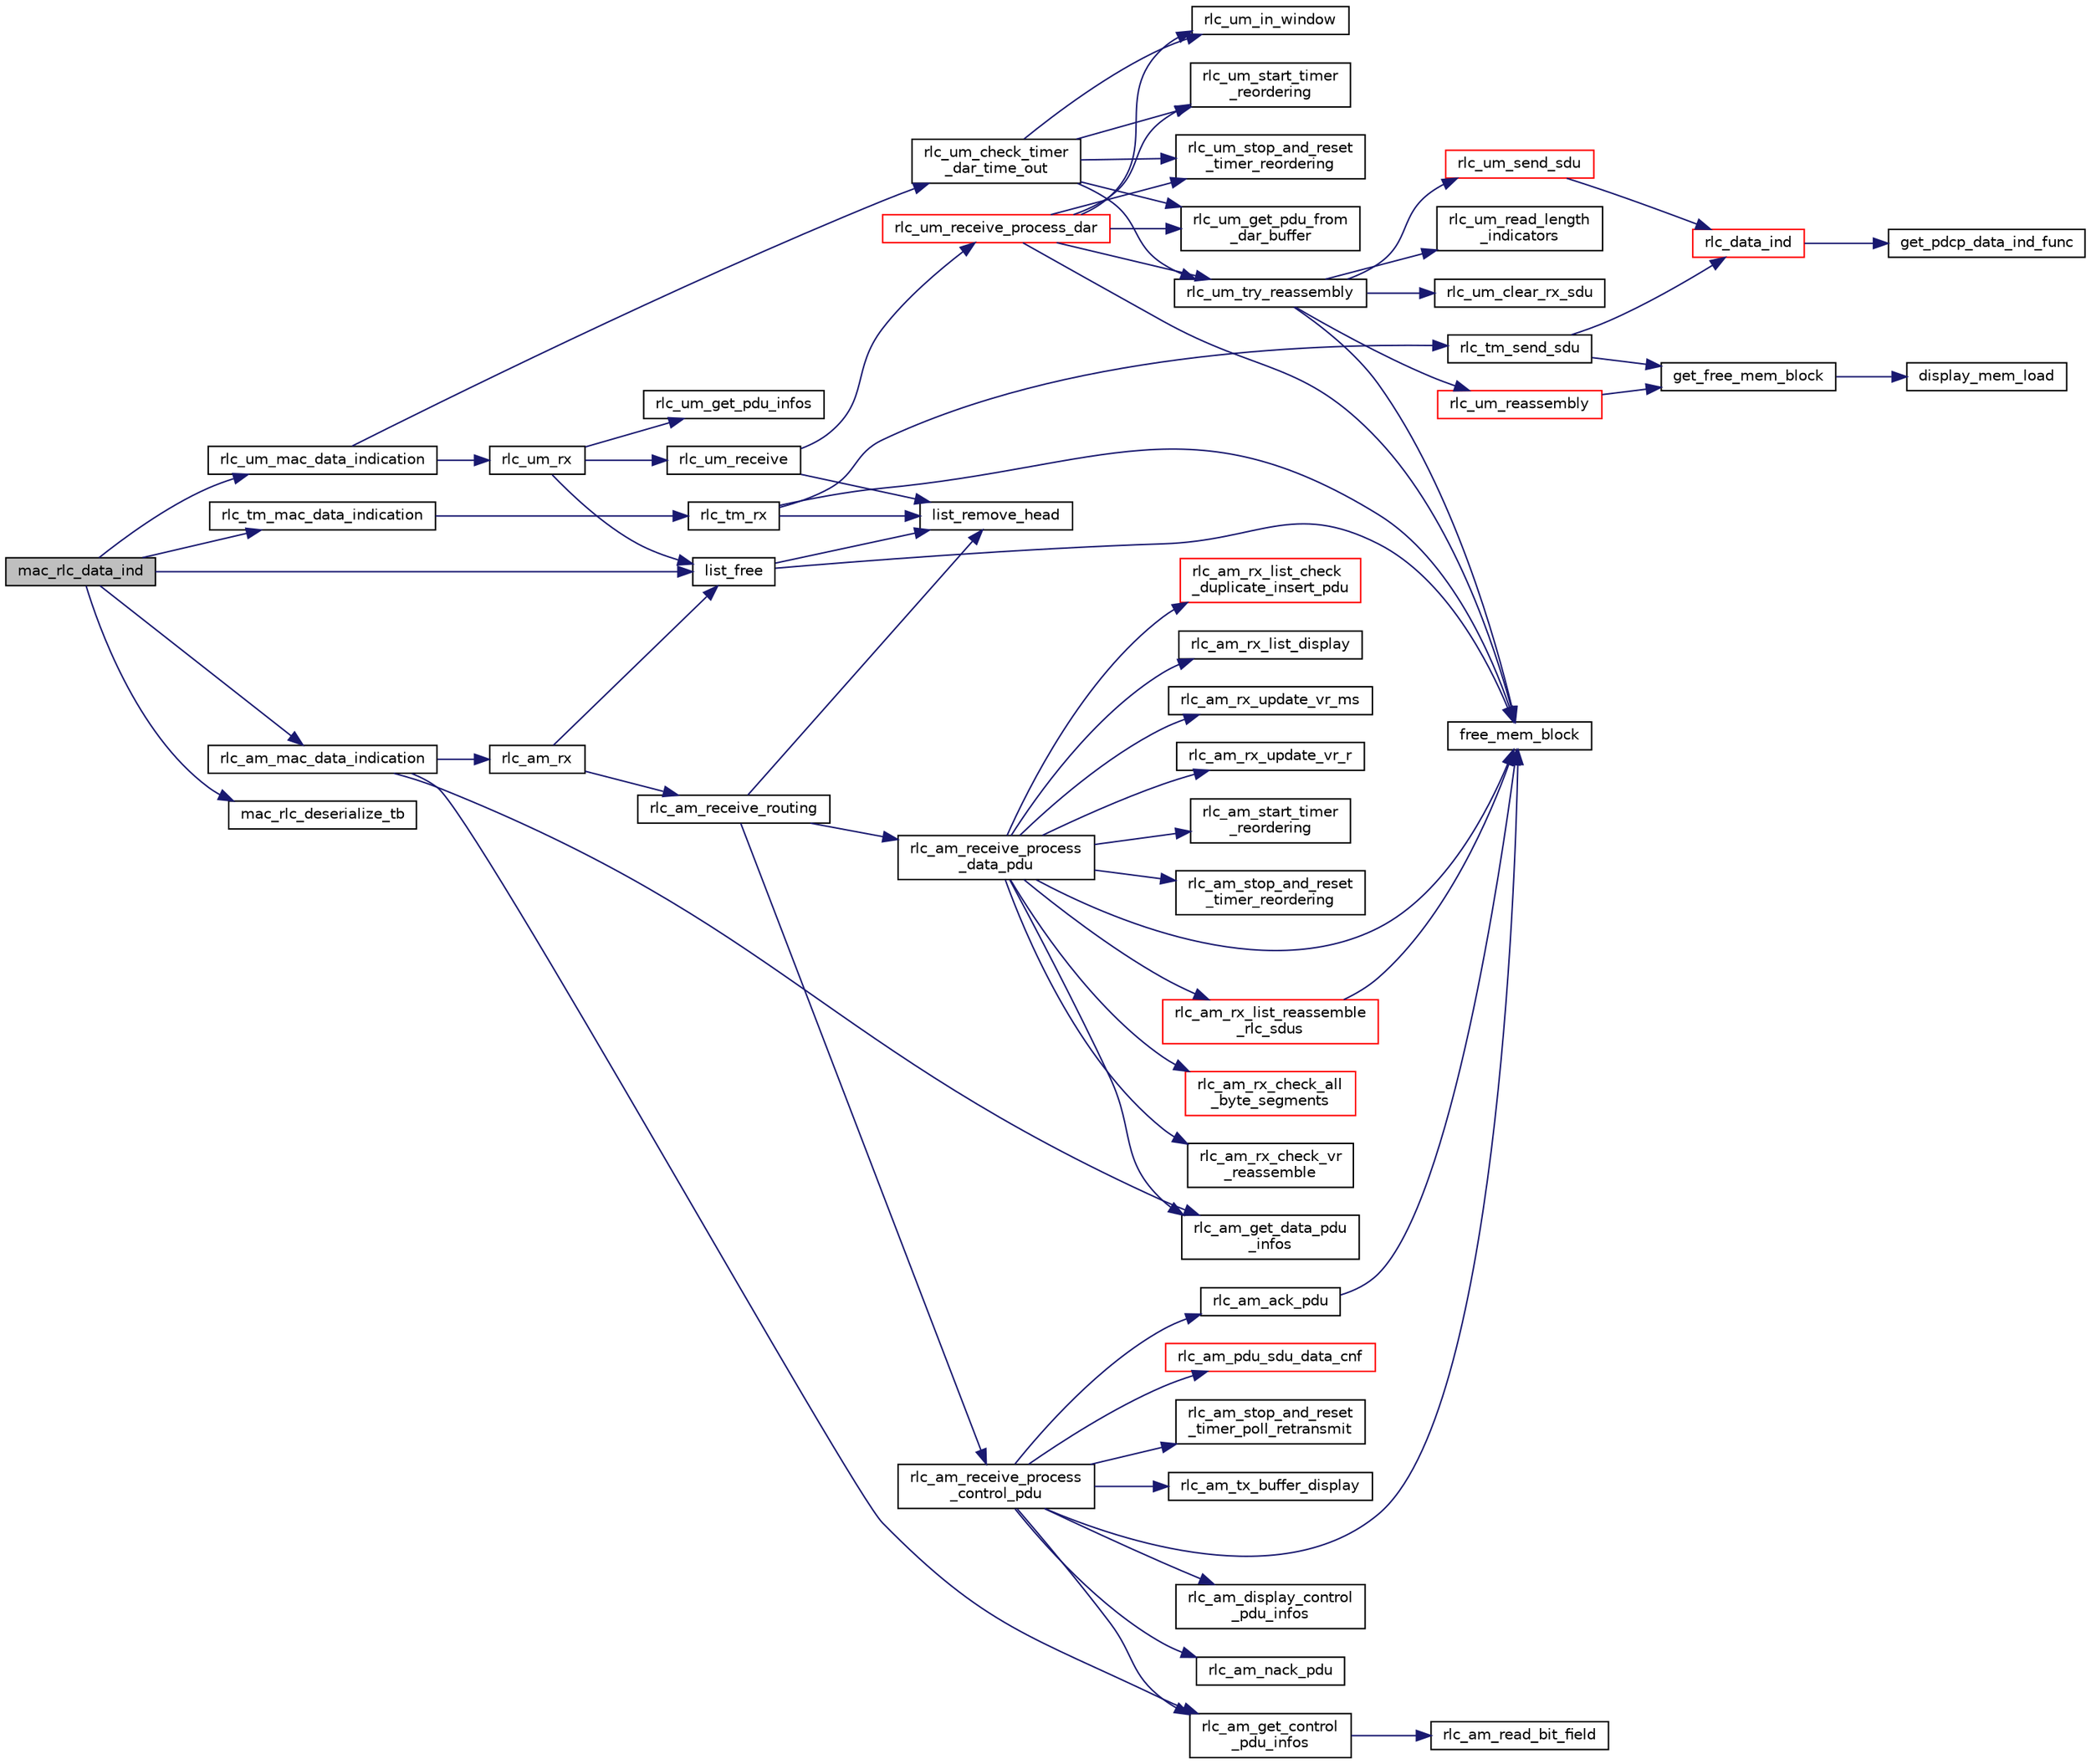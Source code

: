digraph "mac_rlc_data_ind"
{
 // LATEX_PDF_SIZE
  edge [fontname="Helvetica",fontsize="10",labelfontname="Helvetica",labelfontsize="10"];
  node [fontname="Helvetica",fontsize="10",shape=record];
  rankdir="LR";
  Node1 [label="mac_rlc_data_ind",height=0.2,width=0.4,color="black", fillcolor="grey75", style="filled", fontcolor="black",tooltip=" "];
  Node1 -> Node2 [color="midnightblue",fontsize="10",style="solid",fontname="Helvetica"];
  Node2 [label="list_free",height=0.2,width=0.4,color="black", fillcolor="white", style="filled",URL="$list_8c.html#a73dcb25a7e97fea269a73f9179670ccf",tooltip=" "];
  Node2 -> Node3 [color="midnightblue",fontsize="10",style="solid",fontname="Helvetica"];
  Node3 [label="free_mem_block",height=0.2,width=0.4,color="black", fillcolor="white", style="filled",URL="$mem__block_8c.html#a3465e37844438c1cc552c197a2cfbbfd",tooltip=" "];
  Node2 -> Node4 [color="midnightblue",fontsize="10",style="solid",fontname="Helvetica"];
  Node4 [label="list_remove_head",height=0.2,width=0.4,color="black", fillcolor="white", style="filled",URL="$list_8c.html#a68bb206a4e50e2f9f27ca4c051a84dc5",tooltip=" "];
  Node1 -> Node5 [color="midnightblue",fontsize="10",style="solid",fontname="Helvetica"];
  Node5 [label="mac_rlc_deserialize_tb",height=0.2,width=0.4,color="black", fillcolor="white", style="filled",URL="$group__em.html#ga38d7fc7f6bf9f0e29a982a339a6d6f28",tooltip="Serialize a list of transport blocks coming from RLC in order to be processed by MAC."];
  Node1 -> Node6 [color="midnightblue",fontsize="10",style="solid",fontname="Helvetica"];
  Node6 [label="rlc_am_mac_data_indication",height=0.2,width=0.4,color="black", fillcolor="white", style="filled",URL="$group__em.html#ga9c65fec6a21dda19f0adadd43bd1bb7c",tooltip="Receive PDUs from lower layer MAC."];
  Node6 -> Node7 [color="midnightblue",fontsize="10",style="solid",fontname="Helvetica"];
  Node7 [label="rlc_am_get_control\l_pdu_infos",height=0.2,width=0.4,color="black", fillcolor="white", style="filled",URL="$group__em.html#gaaa3cfbcfbc1e358829581599b1f513f4",tooltip="Retrieve control PDU informations from a serialized control PDU."];
  Node7 -> Node8 [color="midnightblue",fontsize="10",style="solid",fontname="Helvetica"];
  Node8 [label="rlc_am_read_bit_field",height=0.2,width=0.4,color="black", fillcolor="white", style="filled",URL="$group__em.html#gaf16d8d10a854a6edcea00020d48e1188",tooltip="Read N bits in a byte area seen as a bit-field with the help of a byte index and a modulo 8 bit index..."];
  Node6 -> Node9 [color="midnightblue",fontsize="10",style="solid",fontname="Helvetica"];
  Node9 [label="rlc_am_get_data_pdu\l_infos",height=0.2,width=0.4,color="black", fillcolor="white", style="filled",URL="$group__em.html#ga4a3923d7de10cef56f05712f4e2174b8",tooltip="Extract PDU informations (header fields, data size, etc) from the serialized PDU."];
  Node6 -> Node10 [color="midnightblue",fontsize="10",style="solid",fontname="Helvetica"];
  Node10 [label="rlc_am_rx",height=0.2,width=0.4,color="black", fillcolor="white", style="filled",URL="$group__em.html#gabfe726b5c8b58ca4532aa8f095e6673c",tooltip="Process the received PDUs from lower layer."];
  Node10 -> Node2 [color="midnightblue",fontsize="10",style="solid",fontname="Helvetica"];
  Node10 -> Node11 [color="midnightblue",fontsize="10",style="solid",fontname="Helvetica"];
  Node11 [label="rlc_am_receive_routing",height=0.2,width=0.4,color="black", fillcolor="white", style="filled",URL="$group__em.html#ga0f7e36225f818404e52a6cc0d4355ffb",tooltip="Convert transport blocks received from MAC layer into RLC AM PDUs, and dispatch to the right processi..."];
  Node11 -> Node4 [color="midnightblue",fontsize="10",style="solid",fontname="Helvetica"];
  Node11 -> Node12 [color="midnightblue",fontsize="10",style="solid",fontname="Helvetica"];
  Node12 [label="rlc_am_receive_process\l_control_pdu",height=0.2,width=0.4,color="black", fillcolor="white", style="filled",URL="$group__em.html#ga5d7a15407a11e7c4378c1bfa1af37001",tooltip=" "];
  Node12 -> Node3 [color="midnightblue",fontsize="10",style="solid",fontname="Helvetica"];
  Node12 -> Node13 [color="midnightblue",fontsize="10",style="solid",fontname="Helvetica"];
  Node13 [label="rlc_am_ack_pdu",height=0.2,width=0.4,color="black", fillcolor="white", style="filled",URL="$group__em.html#ga713eed4fdf2b912ba08537a434ab6276",tooltip=" "];
  Node13 -> Node3 [color="midnightblue",fontsize="10",style="solid",fontname="Helvetica"];
  Node12 -> Node14 [color="midnightblue",fontsize="10",style="solid",fontname="Helvetica"];
  Node14 [label="rlc_am_display_control\l_pdu_infos",height=0.2,width=0.4,color="black", fillcolor="white", style="filled",URL="$group__em.html#gad77f9960c3b05374cdc1ff62c83a0d04",tooltip="Dump on LOG output the informations contained in the pdu_infoP structure."];
  Node12 -> Node7 [color="midnightblue",fontsize="10",style="solid",fontname="Helvetica"];
  Node12 -> Node15 [color="midnightblue",fontsize="10",style="solid",fontname="Helvetica"];
  Node15 [label="rlc_am_nack_pdu",height=0.2,width=0.4,color="black", fillcolor="white", style="filled",URL="$group__em.html#gad88a20f7a7d5160990fce8837a262747",tooltip="The RLC AM PDU which have the sequence number snP is marked NACKed with segment offset fields."];
  Node12 -> Node16 [color="midnightblue",fontsize="10",style="solid",fontname="Helvetica"];
  Node16 [label="rlc_am_pdu_sdu_data_cnf",height=0.2,width=0.4,color="red", fillcolor="white", style="filled",URL="$group__em.html#gad2036e914955146c73305f0936066327",tooltip="Process SDU cnf of a ACKED PDU for all SDUs concatenated in this PDU."];
  Node12 -> Node20 [color="midnightblue",fontsize="10",style="solid",fontname="Helvetica"];
  Node20 [label="rlc_am_stop_and_reset\l_timer_poll_retransmit",height=0.2,width=0.4,color="black", fillcolor="white", style="filled",URL="$group__em.html#gaa631169dec88662bc9bf7e7dd295f0ec",tooltip="Stop and reset the timer Poll-retransmit."];
  Node12 -> Node21 [color="midnightblue",fontsize="10",style="solid",fontname="Helvetica"];
  Node21 [label="rlc_am_tx_buffer_display",height=0.2,width=0.4,color="black", fillcolor="white", style="filled",URL="$group__em.html#ga1150f9524df53d7aea98f5268fb8ca65",tooltip="Display the dump of the retransmission buffer."];
  Node11 -> Node22 [color="midnightblue",fontsize="10",style="solid",fontname="Helvetica"];
  Node22 [label="rlc_am_receive_process\l_data_pdu",height=0.2,width=0.4,color="black", fillcolor="white", style="filled",URL="$group__em.html#ga0213c0c16e0bfbc2babffef6b465c3ef",tooltip="Process an incoming data PDU received from MAC layer."];
  Node22 -> Node3 [color="midnightblue",fontsize="10",style="solid",fontname="Helvetica"];
  Node22 -> Node9 [color="midnightblue",fontsize="10",style="solid",fontname="Helvetica"];
  Node22 -> Node23 [color="midnightblue",fontsize="10",style="solid",fontname="Helvetica"];
  Node23 [label="rlc_am_rx_check_all\l_byte_segments",height=0.2,width=0.4,color="red", fillcolor="white", style="filled",URL="$group__em.html#ga94790d8827691b3ce5ac4668fa7aee7b",tooltip="Check if all sub-segments of a PDU are received, if yes then call rlc_am_rx_mark_all_segments_receive..."];
  Node22 -> Node25 [color="midnightblue",fontsize="10",style="solid",fontname="Helvetica"];
  Node25 [label="rlc_am_rx_check_vr\l_reassemble",height=0.2,width=0.4,color="black", fillcolor="white", style="filled",URL="$group__em.html#ga717efa38c2d41147fa5fa44d30435cf2",tooltip="Check if reassembly taking into account potential new vrR value."];
  Node22 -> Node26 [color="midnightblue",fontsize="10",style="solid",fontname="Helvetica"];
  Node26 [label="rlc_am_rx_list_check\l_duplicate_insert_pdu",height=0.2,width=0.4,color="red", fillcolor="white", style="filled",URL="$group__em.html#ga1c3e265ac63b8b60292b60c29864563f",tooltip="Insert a PDU in the RX buffer after removing byte duplicate (implemented with a list)."];
  Node22 -> Node37 [color="midnightblue",fontsize="10",style="solid",fontname="Helvetica"];
  Node37 [label="rlc_am_rx_list_display",height=0.2,width=0.4,color="black", fillcolor="white", style="filled",URL="$group__em.html#ga82e0ea9f3fe1f2e01a35e7ce3bf7a096",tooltip="Display the dump of the RX buffer."];
  Node22 -> Node38 [color="midnightblue",fontsize="10",style="solid",fontname="Helvetica"];
  Node38 [label="rlc_am_rx_list_reassemble\l_rlc_sdus",height=0.2,width=0.4,color="red", fillcolor="white", style="filled",URL="$group__em.html#ga352e01ca58bb5069ba3b6b5a59c87de5",tooltip="Reassembly all SDUS that it is possible to reassembly by parsing the RX buffer and looking for PDUs h..."];
  Node38 -> Node3 [color="midnightblue",fontsize="10",style="solid",fontname="Helvetica"];
  Node22 -> Node49 [color="midnightblue",fontsize="10",style="solid",fontname="Helvetica"];
  Node49 [label="rlc_am_rx_update_vr_ms",height=0.2,width=0.4,color="black", fillcolor="white", style="filled",URL="$group__em.html#ga7349f40a52eaa30599d1c0c35f3cf83e",tooltip="Update RLC AM protocol variable VR(MS)."];
  Node22 -> Node50 [color="midnightblue",fontsize="10",style="solid",fontname="Helvetica"];
  Node50 [label="rlc_am_rx_update_vr_r",height=0.2,width=0.4,color="black", fillcolor="white", style="filled",URL="$group__em.html#gad799a0940b2978f177eb75c9d0569536",tooltip="Update RLC AM protocol variable VR(R)."];
  Node22 -> Node51 [color="midnightblue",fontsize="10",style="solid",fontname="Helvetica"];
  Node51 [label="rlc_am_start_timer\l_reordering",height=0.2,width=0.4,color="black", fillcolor="white", style="filled",URL="$group__em.html#ga6b1591527416b4c8f9cee7ab8f93b226",tooltip="Re-arm (based on RLC AM config parameter) and start timer reordering."];
  Node22 -> Node52 [color="midnightblue",fontsize="10",style="solid",fontname="Helvetica"];
  Node52 [label="rlc_am_stop_and_reset\l_timer_reordering",height=0.2,width=0.4,color="black", fillcolor="white", style="filled",URL="$group__em.html#gae5e6e465c04e64b35c3826556a0434ee",tooltip="Stop and reset the timer reordering."];
  Node1 -> Node53 [color="midnightblue",fontsize="10",style="solid",fontname="Helvetica"];
  Node53 [label="rlc_tm_mac_data_indication",height=0.2,width=0.4,color="black", fillcolor="white", style="filled",URL="$group__em.html#ga3ec4a42e65636eda4641544e212aca3c",tooltip="Receive PDUs from lower layer MAC."];
  Node53 -> Node54 [color="midnightblue",fontsize="10",style="solid",fontname="Helvetica"];
  Node54 [label="rlc_tm_rx",height=0.2,width=0.4,color="black", fillcolor="white", style="filled",URL="$group__em.html#gaf13c04f2ce26805cbfda3137cee4d93a",tooltip="Process the received PDUs from lower layer."];
  Node54 -> Node3 [color="midnightblue",fontsize="10",style="solid",fontname="Helvetica"];
  Node54 -> Node4 [color="midnightblue",fontsize="10",style="solid",fontname="Helvetica"];
  Node54 -> Node55 [color="midnightblue",fontsize="10",style="solid",fontname="Helvetica"];
  Node55 [label="rlc_tm_send_sdu",height=0.2,width=0.4,color="black", fillcolor="white", style="filled",URL="$group__em.html#ga3309275e9d93084755bea384bd431aa4",tooltip="Send SDU if any reassemblied to upper layer."];
  Node55 -> Node30 [color="midnightblue",fontsize="10",style="solid",fontname="Helvetica"];
  Node30 [label="get_free_mem_block",height=0.2,width=0.4,color="black", fillcolor="white", style="filled",URL="$mem__block_8c.html#aa6649c5f31ce28f70a1a7352eb41de46",tooltip=" "];
  Node30 -> Node31 [color="midnightblue",fontsize="10",style="solid",fontname="Helvetica"];
  Node31 [label="display_mem_load",height=0.2,width=0.4,color="black", fillcolor="white", style="filled",URL="$mem__block_8c.html#aad2e600dac4df19ae63b1efe29405f59",tooltip=" "];
  Node55 -> Node46 [color="midnightblue",fontsize="10",style="solid",fontname="Helvetica"];
  Node46 [label="rlc_data_ind",height=0.2,width=0.4,color="red", fillcolor="white", style="filled",URL="$group__em.html#gabba9d9796c03b8f01c944be71725feff",tooltip="Interface with higher layers, route SDUs coming from RLC protocol instances to upper layer instance."];
  Node46 -> Node47 [color="midnightblue",fontsize="10",style="solid",fontname="Helvetica"];
  Node47 [label="get_pdcp_data_ind_func",height=0.2,width=0.4,color="black", fillcolor="white", style="filled",URL="$group____pdcp.html#ga2e06db776bf03678ebd05189a1635ee3",tooltip=" "];
  Node1 -> Node56 [color="midnightblue",fontsize="10",style="solid",fontname="Helvetica"];
  Node56 [label="rlc_um_mac_data_indication",height=0.2,width=0.4,color="black", fillcolor="white", style="filled",URL="$group__em.html#ga2b375c558d68de9ab79599f9e31b3282",tooltip=" "];
  Node56 -> Node57 [color="midnightblue",fontsize="10",style="solid",fontname="Helvetica"];
  Node57 [label="rlc_um_check_timer\l_dar_time_out",height=0.2,width=0.4,color="black", fillcolor="white", style="filled",URL="$group__em.html#gac11d7937b63c35b02c06bb43cf4ce7a8",tooltip="Check if t-Reordering expires and take the appropriate actions as described in 3GPP specifications."];
  Node57 -> Node58 [color="midnightblue",fontsize="10",style="solid",fontname="Helvetica"];
  Node58 [label="rlc_um_get_pdu_from\l_dar_buffer",height=0.2,width=0.4,color="black", fillcolor="white", style="filled",URL="$group__em.html#gade9e480e45de3a9cda80457bcfea8295",tooltip=" "];
  Node57 -> Node59 [color="midnightblue",fontsize="10",style="solid",fontname="Helvetica"];
  Node59 [label="rlc_um_in_window",height=0.2,width=0.4,color="black", fillcolor="white", style="filled",URL="$group__em.html#ga4770db17d914d4c4d319277ca6944320",tooltip="Compute if the sequence number of a PDU is in a window ."];
  Node57 -> Node60 [color="midnightblue",fontsize="10",style="solid",fontname="Helvetica"];
  Node60 [label="rlc_um_start_timer\l_reordering",height=0.2,width=0.4,color="black", fillcolor="white", style="filled",URL="$group__em.html#ga8a6ce2e3bd6c08268a931c7df6a11ca6",tooltip="Re-arm (based on RLC UM config parameter) and start timer reordering."];
  Node57 -> Node61 [color="midnightblue",fontsize="10",style="solid",fontname="Helvetica"];
  Node61 [label="rlc_um_stop_and_reset\l_timer_reordering",height=0.2,width=0.4,color="black", fillcolor="white", style="filled",URL="$group__em.html#ga0ddb32e0d21d03a9e153052f1db47b64",tooltip="Stop and reset the timer reordering."];
  Node57 -> Node62 [color="midnightblue",fontsize="10",style="solid",fontname="Helvetica"];
  Node62 [label="rlc_um_try_reassembly",height=0.2,width=0.4,color="black", fillcolor="white", style="filled",URL="$group__em.html#ga289c82bdcdd9667d09dc40ca11bc4f60",tooltip="Try reassembly PDUs from DAR buffer, starting at sequence number snP."];
  Node62 -> Node3 [color="midnightblue",fontsize="10",style="solid",fontname="Helvetica"];
  Node62 -> Node63 [color="midnightblue",fontsize="10",style="solid",fontname="Helvetica"];
  Node63 [label="rlc_um_clear_rx_sdu",height=0.2,width=0.4,color="black", fillcolor="white", style="filled",URL="$group__em.html#gaa3611e9a18ebc6e46dc0230461e20e08",tooltip="Erase the SDU in construction."];
  Node62 -> Node64 [color="midnightblue",fontsize="10",style="solid",fontname="Helvetica"];
  Node64 [label="rlc_um_read_length\l_indicators",height=0.2,width=0.4,color="black", fillcolor="white", style="filled",URL="$group__em.html#ga3bc56d30ca057ccdd824a866fac6360b",tooltip="Reset protocol variables and state variables to initial values."];
  Node62 -> Node65 [color="midnightblue",fontsize="10",style="solid",fontname="Helvetica"];
  Node65 [label="rlc_um_reassembly",height=0.2,width=0.4,color="red", fillcolor="white", style="filled",URL="$group__em.html#gaa3cddd6366192d86bec3da4fc3afe798",tooltip=" "];
  Node65 -> Node30 [color="midnightblue",fontsize="10",style="solid",fontname="Helvetica"];
  Node62 -> Node66 [color="midnightblue",fontsize="10",style="solid",fontname="Helvetica"];
  Node66 [label="rlc_um_send_sdu",height=0.2,width=0.4,color="red", fillcolor="white", style="filled",URL="$group__em.html#gadf3069c553c0fff2ec969a785cf52c40",tooltip="Send SDU if any reassemblied to upper layer."];
  Node66 -> Node46 [color="midnightblue",fontsize="10",style="solid",fontname="Helvetica"];
  Node56 -> Node68 [color="midnightblue",fontsize="10",style="solid",fontname="Helvetica"];
  Node68 [label="rlc_um_rx",height=0.2,width=0.4,color="black", fillcolor="white", style="filled",URL="$group__em.html#ga083c97528a6ac0210b2468b3b33bc91a",tooltip=" "];
  Node68 -> Node2 [color="midnightblue",fontsize="10",style="solid",fontname="Helvetica"];
  Node68 -> Node69 [color="midnightblue",fontsize="10",style="solid",fontname="Helvetica"];
  Node69 [label="rlc_um_get_pdu_infos",height=0.2,width=0.4,color="black", fillcolor="white", style="filled",URL="$group__em.html#ga49e4b08f80a4c6e492bd638eac81520d",tooltip=" "];
  Node68 -> Node70 [color="midnightblue",fontsize="10",style="solid",fontname="Helvetica"];
  Node70 [label="rlc_um_receive",height=0.2,width=0.4,color="black", fillcolor="white", style="filled",URL="$group__em.html#ga6d792297661f268587a57b8e999fd6cf",tooltip="Handle the MAC data indication, retreive the transport blocks and send them one by one to the DAR pro..."];
  Node70 -> Node4 [color="midnightblue",fontsize="10",style="solid",fontname="Helvetica"];
  Node70 -> Node71 [color="midnightblue",fontsize="10",style="solid",fontname="Helvetica"];
  Node71 [label="rlc_um_receive_process_dar",height=0.2,width=0.4,color="red", fillcolor="white", style="filled",URL="$group__em.html#ga75fedd906fbf06f906de629a321920cd",tooltip="Apply the DAR process for a PDU: put it in DAR buffer and try to reassembly or discard it."];
  Node71 -> Node3 [color="midnightblue",fontsize="10",style="solid",fontname="Helvetica"];
  Node71 -> Node58 [color="midnightblue",fontsize="10",style="solid",fontname="Helvetica"];
  Node71 -> Node59 [color="midnightblue",fontsize="10",style="solid",fontname="Helvetica"];
  Node71 -> Node60 [color="midnightblue",fontsize="10",style="solid",fontname="Helvetica"];
  Node71 -> Node61 [color="midnightblue",fontsize="10",style="solid",fontname="Helvetica"];
  Node71 -> Node62 [color="midnightblue",fontsize="10",style="solid",fontname="Helvetica"];
}
